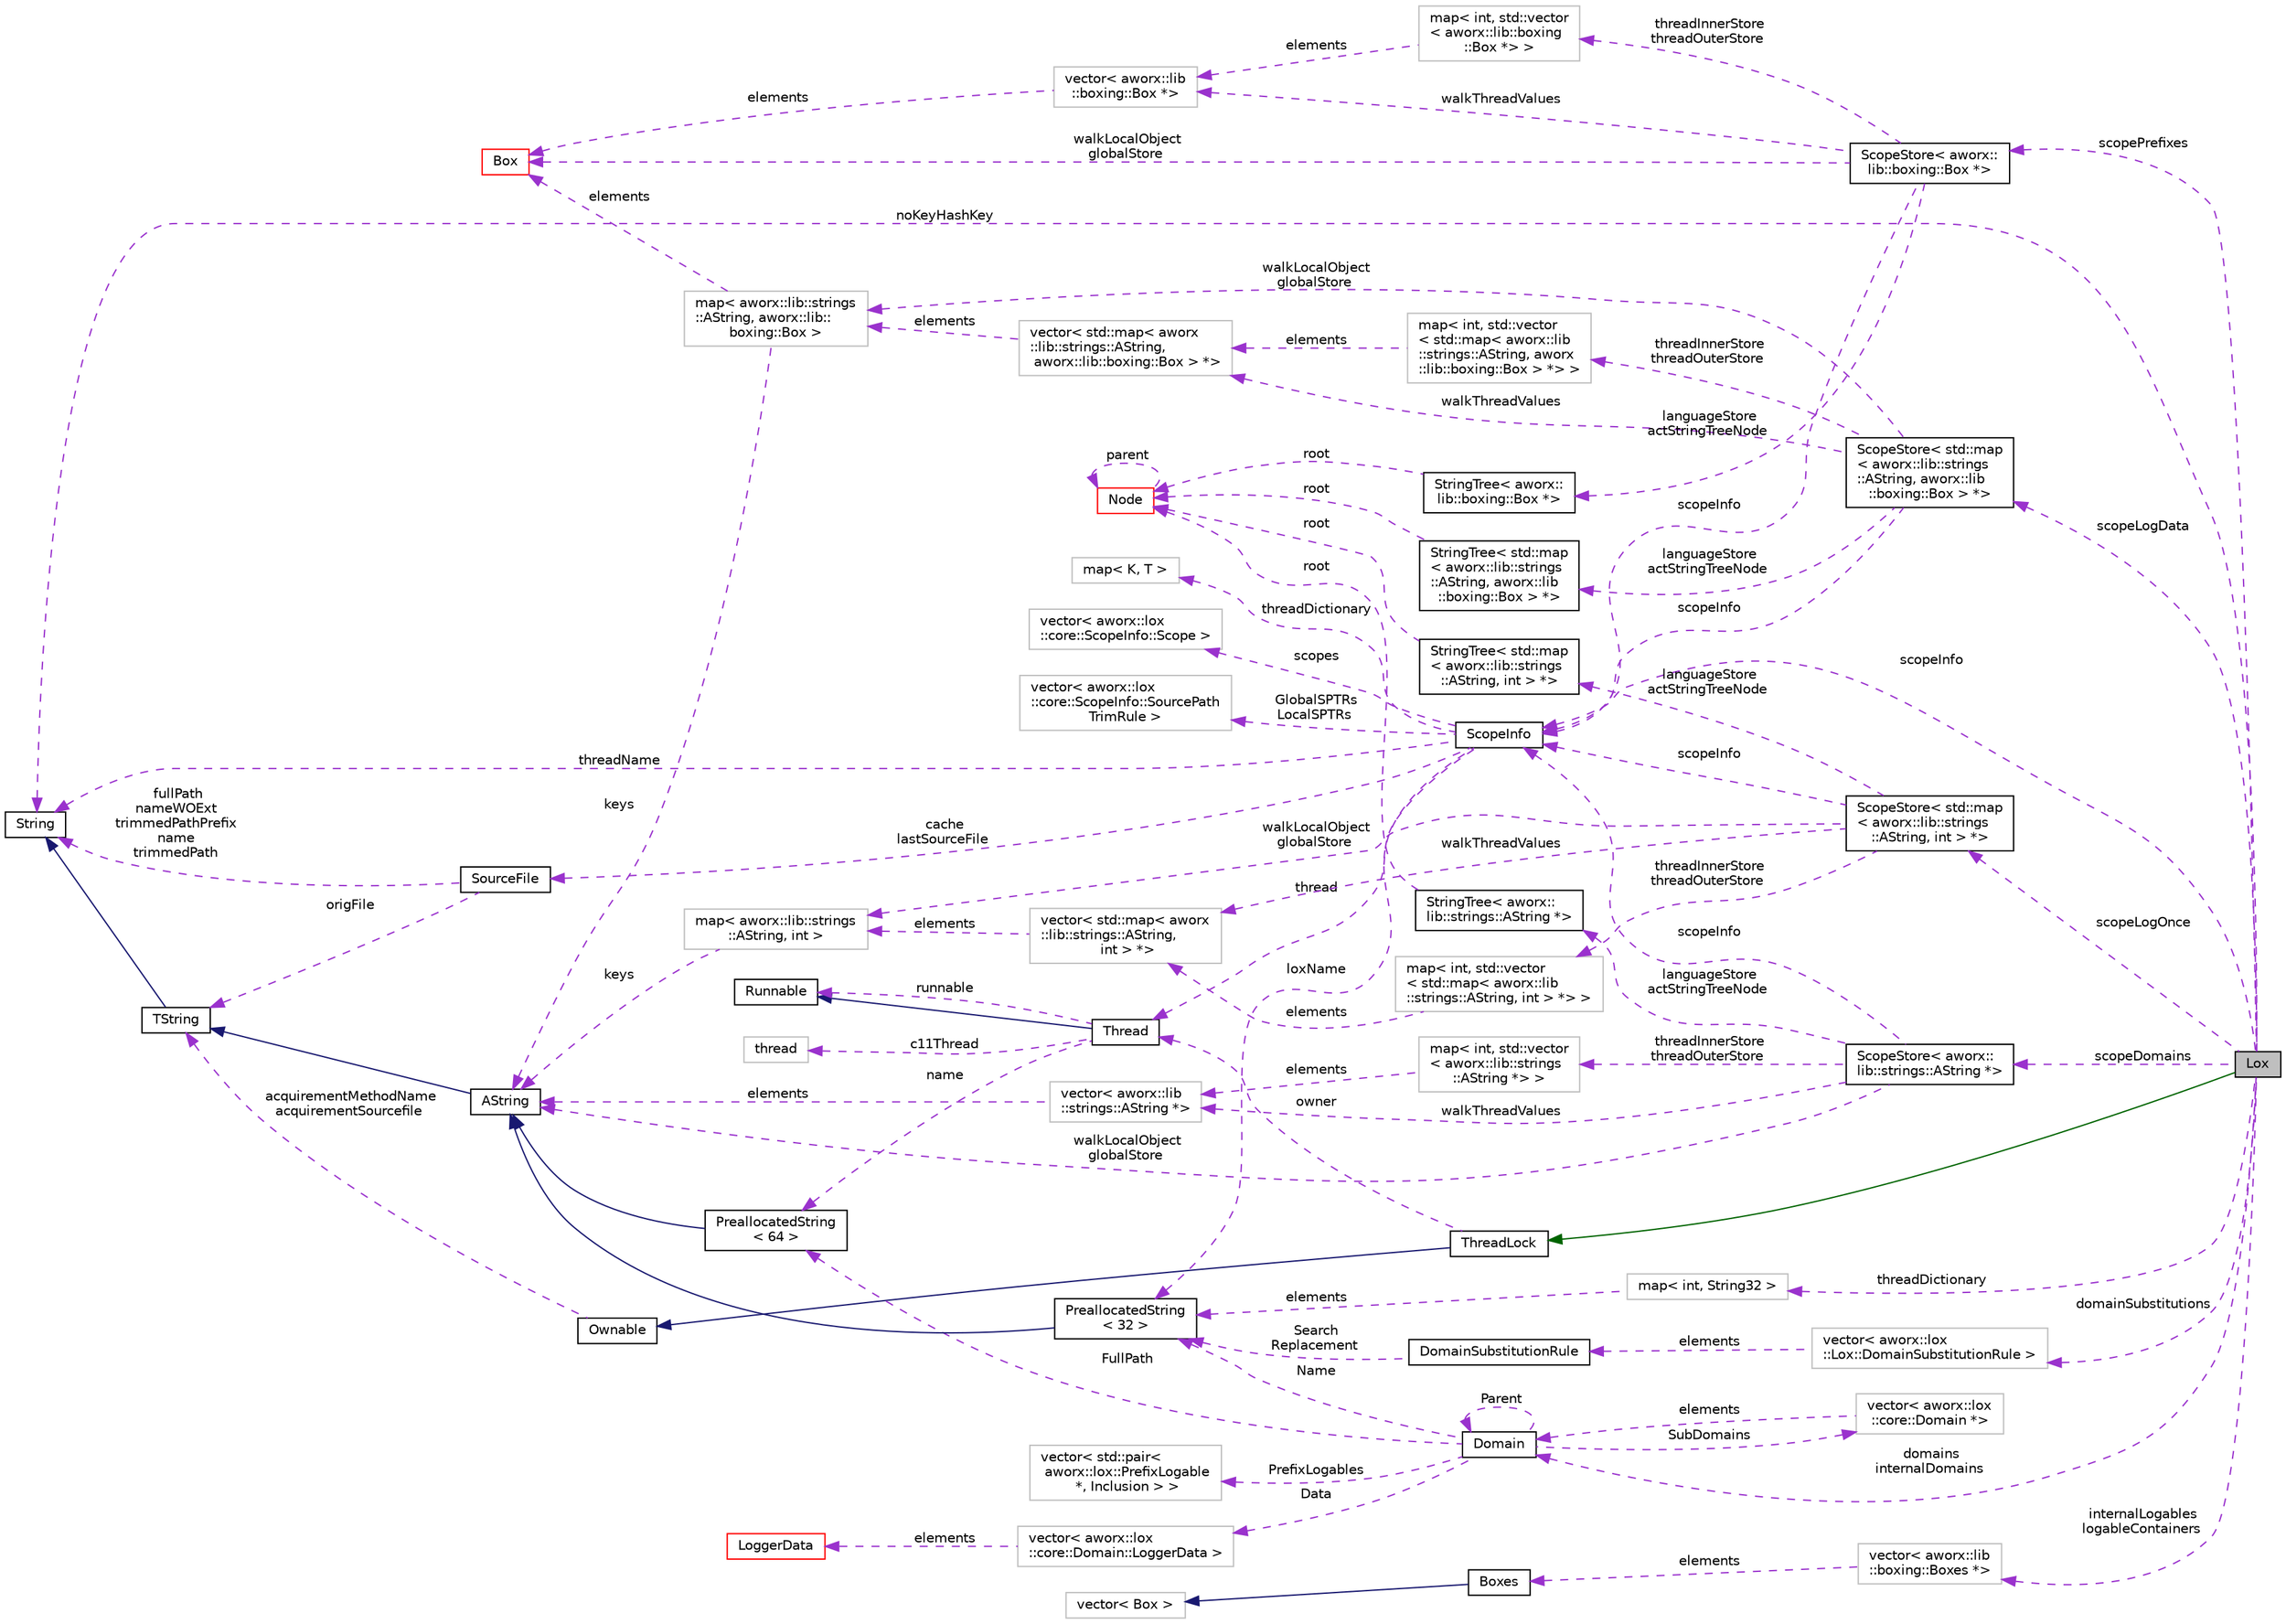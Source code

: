 digraph "Lox"
{
  edge [fontname="Helvetica",fontsize="10",labelfontname="Helvetica",labelfontsize="10"];
  node [fontname="Helvetica",fontsize="10",shape=record];
  rankdir="LR";
  Node3 [label="Lox",height=0.2,width=0.4,color="black", fillcolor="grey75", style="filled", fontcolor="black"];
  Node4 -> Node3 [dir="back",color="darkgreen",fontsize="10",style="solid",fontname="Helvetica"];
  Node4 [label="ThreadLock",height=0.2,width=0.4,color="black", fillcolor="white", style="filled",URL="$classaworx_1_1lib_1_1threads_1_1ThreadLock.html"];
  Node5 -> Node4 [dir="back",color="midnightblue",fontsize="10",style="solid",fontname="Helvetica"];
  Node5 [label="Ownable",height=0.2,width=0.4,color="black", fillcolor="white", style="filled",URL="$classaworx_1_1lib_1_1lang_1_1Ownable.html"];
  Node6 -> Node5 [dir="back",color="darkorchid3",fontsize="10",style="dashed",label=" acquirementMethodName\nacquirementSourcefile" ,fontname="Helvetica"];
  Node6 [label="TString",height=0.2,width=0.4,color="black", fillcolor="white", style="filled",URL="$classaworx_1_1lib_1_1strings_1_1TString.html"];
  Node7 -> Node6 [dir="back",color="midnightblue",fontsize="10",style="solid",fontname="Helvetica"];
  Node7 [label="String",height=0.2,width=0.4,color="black", fillcolor="white", style="filled",URL="$classaworx_1_1lib_1_1strings_1_1String.html"];
  Node8 -> Node4 [dir="back",color="darkorchid3",fontsize="10",style="dashed",label=" owner" ,fontname="Helvetica"];
  Node8 [label="Thread",height=0.2,width=0.4,color="black", fillcolor="white", style="filled",URL="$classaworx_1_1lib_1_1threads_1_1Thread.html"];
  Node9 -> Node8 [dir="back",color="midnightblue",fontsize="10",style="solid",fontname="Helvetica"];
  Node9 [label="Runnable",height=0.2,width=0.4,color="black", fillcolor="white", style="filled",URL="$classaworx_1_1lib_1_1threads_1_1Runnable.html"];
  Node9 -> Node8 [dir="back",color="darkorchid3",fontsize="10",style="dashed",label=" runnable" ,fontname="Helvetica"];
  Node10 -> Node8 [dir="back",color="darkorchid3",fontsize="10",style="dashed",label=" name" ,fontname="Helvetica"];
  Node10 [label="PreallocatedString\l\< 64 \>",height=0.2,width=0.4,color="black", fillcolor="white", style="filled",URL="$classaworx_1_1lib_1_1strings_1_1PreallocatedString.html"];
  Node11 -> Node10 [dir="back",color="midnightblue",fontsize="10",style="solid",fontname="Helvetica"];
  Node11 [label="AString",height=0.2,width=0.4,color="black", fillcolor="white", style="filled",URL="$classaworx_1_1lib_1_1strings_1_1AString.html"];
  Node6 -> Node11 [dir="back",color="midnightblue",fontsize="10",style="solid",fontname="Helvetica"];
  Node12 -> Node8 [dir="back",color="darkorchid3",fontsize="10",style="dashed",label=" c11Thread" ,fontname="Helvetica"];
  Node12 [label="thread",height=0.2,width=0.4,color="grey75", fillcolor="white", style="filled",tooltip="STL class. "];
  Node7 -> Node3 [dir="back",color="darkorchid3",fontsize="10",style="dashed",label=" noKeyHashKey" ,fontname="Helvetica"];
  Node13 -> Node3 [dir="back",color="darkorchid3",fontsize="10",style="dashed",label=" scopeLogData" ,fontname="Helvetica"];
  Node13 [label="ScopeStore\< std::map\l\< aworx::lib::strings\l::AString, aworx::lib\l::boxing::Box \> *\>",height=0.2,width=0.4,color="black", fillcolor="white", style="filled",URL="$classaworx_1_1lox_1_1core_1_1ScopeStore.html"];
  Node14 -> Node13 [dir="back",color="darkorchid3",fontsize="10",style="dashed",label=" scopeInfo" ,fontname="Helvetica"];
  Node14 [label="ScopeInfo",height=0.2,width=0.4,color="black", fillcolor="white", style="filled",URL="$classaworx_1_1lox_1_1core_1_1ScopeInfo.html"];
  Node15 -> Node14 [dir="back",color="darkorchid3",fontsize="10",style="dashed",label=" threadDictionary" ,fontname="Helvetica"];
  Node15 [label="map\< K, T \>",height=0.2,width=0.4,color="grey75", fillcolor="white", style="filled",tooltip="STL class. "];
  Node7 -> Node14 [dir="back",color="darkorchid3",fontsize="10",style="dashed",label=" threadName" ,fontname="Helvetica"];
  Node18 -> Node14 [dir="back",color="darkorchid3",fontsize="10",style="dashed",label=" cache\nlastSourceFile" ,fontname="Helvetica"];
  Node18 [label="SourceFile",height=0.2,width=0.4,color="black", fillcolor="white", style="filled",URL="$structaworx_1_1lox_1_1core_1_1ScopeInfo_1_1SourceFile.html"];
  Node7 -> Node18 [dir="back",color="darkorchid3",fontsize="10",style="dashed",label=" fullPath\nnameWOExt\ntrimmedPathPrefix\nname\ntrimmedPath" ,fontname="Helvetica"];
  Node6 -> Node18 [dir="back",color="darkorchid3",fontsize="10",style="dashed",label=" origFile" ,fontname="Helvetica"];
  Node19 -> Node14 [dir="back",color="darkorchid3",fontsize="10",style="dashed",label=" scopes" ,fontname="Helvetica"];
  Node19 [label="vector\< aworx::lox\l::core::ScopeInfo::Scope \>",height=0.2,width=0.4,color="grey75", fillcolor="white", style="filled"];
  Node22 -> Node14 [dir="back",color="darkorchid3",fontsize="10",style="dashed",label=" GlobalSPTRs\nLocalSPTRs" ,fontname="Helvetica"];
  Node22 [label="vector\< aworx::lox\l::core::ScopeInfo::SourcePath\lTrimRule \>",height=0.2,width=0.4,color="grey75", fillcolor="white", style="filled"];
  Node24 -> Node14 [dir="back",color="darkorchid3",fontsize="10",style="dashed",label=" loxName" ,fontname="Helvetica"];
  Node24 [label="PreallocatedString\l\< 32 \>",height=0.2,width=0.4,color="black", fillcolor="white", style="filled",URL="$classaworx_1_1lib_1_1strings_1_1PreallocatedString.html"];
  Node11 -> Node24 [dir="back",color="midnightblue",fontsize="10",style="solid",fontname="Helvetica"];
  Node8 -> Node14 [dir="back",color="darkorchid3",fontsize="10",style="dashed",label=" thread" ,fontname="Helvetica"];
  Node25 -> Node13 [dir="back",color="darkorchid3",fontsize="10",style="dashed",label=" threadInnerStore\nthreadOuterStore" ,fontname="Helvetica"];
  Node25 [label="map\< int, std::vector\l\< std::map\< aworx::lib\l::strings::AString, aworx\l::lib::boxing::Box \> *\> \>",height=0.2,width=0.4,color="grey75", fillcolor="white", style="filled"];
  Node26 -> Node25 [dir="back",color="darkorchid3",fontsize="10",style="dashed",label=" elements" ,fontname="Helvetica"];
  Node26 [label="vector\< std::map\< aworx\l::lib::strings::AString,\l aworx::lib::boxing::Box \> *\>",height=0.2,width=0.4,color="grey75", fillcolor="white", style="filled"];
  Node27 -> Node26 [dir="back",color="darkorchid3",fontsize="10",style="dashed",label=" elements" ,fontname="Helvetica"];
  Node27 [label="map\< aworx::lib::strings\l::AString, aworx::lib::\lboxing::Box \>",height=0.2,width=0.4,color="grey75", fillcolor="white", style="filled"];
  Node11 -> Node27 [dir="back",color="darkorchid3",fontsize="10",style="dashed",label=" keys" ,fontname="Helvetica"];
  Node28 -> Node27 [dir="back",color="darkorchid3",fontsize="10",style="dashed",label=" elements" ,fontname="Helvetica"];
  Node28 [label="Box",height=0.2,width=0.4,color="red", fillcolor="white", style="filled",URL="$classaworx_1_1lib_1_1boxing_1_1Box.html"];
  Node26 -> Node13 [dir="back",color="darkorchid3",fontsize="10",style="dashed",label=" walkThreadValues" ,fontname="Helvetica"];
  Node27 -> Node13 [dir="back",color="darkorchid3",fontsize="10",style="dashed",label=" walkLocalObject\nglobalStore" ,fontname="Helvetica"];
  Node31 -> Node13 [dir="back",color="darkorchid3",fontsize="10",style="dashed",label=" languageStore\nactStringTreeNode" ,fontname="Helvetica"];
  Node31 [label="StringTree\< std::map\l\< aworx::lib::strings\l::AString, aworx::lib\l::boxing::Box \> *\>",height=0.2,width=0.4,color="black", fillcolor="white", style="filled",URL="$classaworx_1_1lib_1_1util_1_1StringTree.html"];
  Node32 -> Node31 [dir="back",color="darkorchid3",fontsize="10",style="dashed",label=" root" ,fontname="Helvetica"];
  Node32 [label="Node",height=0.2,width=0.4,color="red", fillcolor="white", style="filled",URL="$structaworx_1_1lib_1_1util_1_1StringTree_1_1Node.html"];
  Node32 -> Node32 [dir="back",color="darkorchid3",fontsize="10",style="dashed",label=" parent" ,fontname="Helvetica"];
  Node33 -> Node3 [dir="back",color="darkorchid3",fontsize="10",style="dashed",label=" scopeDomains" ,fontname="Helvetica"];
  Node33 [label="ScopeStore\< aworx::\llib::strings::AString *\>",height=0.2,width=0.4,color="black", fillcolor="white", style="filled",URL="$classaworx_1_1lox_1_1core_1_1ScopeStore.html"];
  Node34 -> Node33 [dir="back",color="darkorchid3",fontsize="10",style="dashed",label=" languageStore\nactStringTreeNode" ,fontname="Helvetica"];
  Node34 [label="StringTree\< aworx::\llib::strings::AString *\>",height=0.2,width=0.4,color="black", fillcolor="white", style="filled",URL="$classaworx_1_1lib_1_1util_1_1StringTree.html"];
  Node32 -> Node34 [dir="back",color="darkorchid3",fontsize="10",style="dashed",label=" root" ,fontname="Helvetica"];
  Node14 -> Node33 [dir="back",color="darkorchid3",fontsize="10",style="dashed",label=" scopeInfo" ,fontname="Helvetica"];
  Node11 -> Node33 [dir="back",color="darkorchid3",fontsize="10",style="dashed",label=" walkLocalObject\nglobalStore" ,fontname="Helvetica"];
  Node35 -> Node33 [dir="back",color="darkorchid3",fontsize="10",style="dashed",label=" walkThreadValues" ,fontname="Helvetica"];
  Node35 [label="vector\< aworx::lib\l::strings::AString *\>",height=0.2,width=0.4,color="grey75", fillcolor="white", style="filled"];
  Node11 -> Node35 [dir="back",color="darkorchid3",fontsize="10",style="dashed",label=" elements" ,fontname="Helvetica"];
  Node36 -> Node33 [dir="back",color="darkorchid3",fontsize="10",style="dashed",label=" threadInnerStore\nthreadOuterStore" ,fontname="Helvetica"];
  Node36 [label="map\< int, std::vector\l\< aworx::lib::strings\l::AString *\> \>",height=0.2,width=0.4,color="grey75", fillcolor="white", style="filled"];
  Node35 -> Node36 [dir="back",color="darkorchid3",fontsize="10",style="dashed",label=" elements" ,fontname="Helvetica"];
  Node14 -> Node3 [dir="back",color="darkorchid3",fontsize="10",style="dashed",label=" scopeInfo" ,fontname="Helvetica"];
  Node37 -> Node3 [dir="back",color="darkorchid3",fontsize="10",style="dashed",label=" scopePrefixes" ,fontname="Helvetica"];
  Node37 [label="ScopeStore\< aworx::\llib::boxing::Box *\>",height=0.2,width=0.4,color="black", fillcolor="white", style="filled",URL="$classaworx_1_1lox_1_1core_1_1ScopeStore.html"];
  Node38 -> Node37 [dir="back",color="darkorchid3",fontsize="10",style="dashed",label=" languageStore\nactStringTreeNode" ,fontname="Helvetica"];
  Node38 [label="StringTree\< aworx::\llib::boxing::Box *\>",height=0.2,width=0.4,color="black", fillcolor="white", style="filled",URL="$classaworx_1_1lib_1_1util_1_1StringTree.html"];
  Node32 -> Node38 [dir="back",color="darkorchid3",fontsize="10",style="dashed",label=" root" ,fontname="Helvetica"];
  Node14 -> Node37 [dir="back",color="darkorchid3",fontsize="10",style="dashed",label=" scopeInfo" ,fontname="Helvetica"];
  Node39 -> Node37 [dir="back",color="darkorchid3",fontsize="10",style="dashed",label=" walkThreadValues" ,fontname="Helvetica"];
  Node39 [label="vector\< aworx::lib\l::boxing::Box *\>",height=0.2,width=0.4,color="grey75", fillcolor="white", style="filled"];
  Node28 -> Node39 [dir="back",color="darkorchid3",fontsize="10",style="dashed",label=" elements" ,fontname="Helvetica"];
  Node28 -> Node37 [dir="back",color="darkorchid3",fontsize="10",style="dashed",label=" walkLocalObject\nglobalStore" ,fontname="Helvetica"];
  Node40 -> Node37 [dir="back",color="darkorchid3",fontsize="10",style="dashed",label=" threadInnerStore\nthreadOuterStore" ,fontname="Helvetica"];
  Node40 [label="map\< int, std::vector\l\< aworx::lib::boxing\l::Box *\> \>",height=0.2,width=0.4,color="grey75", fillcolor="white", style="filled"];
  Node39 -> Node40 [dir="back",color="darkorchid3",fontsize="10",style="dashed",label=" elements" ,fontname="Helvetica"];
  Node41 -> Node3 [dir="back",color="darkorchid3",fontsize="10",style="dashed",label=" threadDictionary" ,fontname="Helvetica"];
  Node41 [label="map\< int, String32 \>",height=0.2,width=0.4,color="grey75", fillcolor="white", style="filled"];
  Node24 -> Node41 [dir="back",color="darkorchid3",fontsize="10",style="dashed",label=" elements" ,fontname="Helvetica"];
  Node42 -> Node3 [dir="back",color="darkorchid3",fontsize="10",style="dashed",label=" domainSubstitutions" ,fontname="Helvetica"];
  Node42 [label="vector\< aworx::lox\l::Lox::DomainSubstitutionRule \>",height=0.2,width=0.4,color="grey75", fillcolor="white", style="filled"];
  Node43 -> Node42 [dir="back",color="darkorchid3",fontsize="10",style="dashed",label=" elements" ,fontname="Helvetica"];
  Node43 [label="DomainSubstitutionRule",height=0.2,width=0.4,color="black", fillcolor="white", style="filled",URL="$structaworx_1_1lox_1_1Lox_1_1DomainSubstitutionRule.html"];
  Node24 -> Node43 [dir="back",color="darkorchid3",fontsize="10",style="dashed",label=" Search\nReplacement" ,fontname="Helvetica"];
  Node44 -> Node3 [dir="back",color="darkorchid3",fontsize="10",style="dashed",label=" scopeLogOnce" ,fontname="Helvetica"];
  Node44 [label="ScopeStore\< std::map\l\< aworx::lib::strings\l::AString, int \> *\>",height=0.2,width=0.4,color="black", fillcolor="white", style="filled",URL="$classaworx_1_1lox_1_1core_1_1ScopeStore.html"];
  Node45 -> Node44 [dir="back",color="darkorchid3",fontsize="10",style="dashed",label=" threadInnerStore\nthreadOuterStore" ,fontname="Helvetica"];
  Node45 [label="map\< int, std::vector\l\< std::map\< aworx::lib\l::strings::AString, int \> *\> \>",height=0.2,width=0.4,color="grey75", fillcolor="white", style="filled"];
  Node46 -> Node45 [dir="back",color="darkorchid3",fontsize="10",style="dashed",label=" elements" ,fontname="Helvetica"];
  Node46 [label="vector\< std::map\< aworx\l::lib::strings::AString,\l int \> *\>",height=0.2,width=0.4,color="grey75", fillcolor="white", style="filled"];
  Node47 -> Node46 [dir="back",color="darkorchid3",fontsize="10",style="dashed",label=" elements" ,fontname="Helvetica"];
  Node47 [label="map\< aworx::lib::strings\l::AString, int \>",height=0.2,width=0.4,color="grey75", fillcolor="white", style="filled"];
  Node11 -> Node47 [dir="back",color="darkorchid3",fontsize="10",style="dashed",label=" keys" ,fontname="Helvetica"];
  Node14 -> Node44 [dir="back",color="darkorchid3",fontsize="10",style="dashed",label=" scopeInfo" ,fontname="Helvetica"];
  Node48 -> Node44 [dir="back",color="darkorchid3",fontsize="10",style="dashed",label=" languageStore\nactStringTreeNode" ,fontname="Helvetica"];
  Node48 [label="StringTree\< std::map\l\< aworx::lib::strings\l::AString, int \> *\>",height=0.2,width=0.4,color="black", fillcolor="white", style="filled",URL="$classaworx_1_1lib_1_1util_1_1StringTree.html"];
  Node32 -> Node48 [dir="back",color="darkorchid3",fontsize="10",style="dashed",label=" root" ,fontname="Helvetica"];
  Node47 -> Node44 [dir="back",color="darkorchid3",fontsize="10",style="dashed",label=" walkLocalObject\nglobalStore" ,fontname="Helvetica"];
  Node46 -> Node44 [dir="back",color="darkorchid3",fontsize="10",style="dashed",label=" walkThreadValues" ,fontname="Helvetica"];
  Node49 -> Node3 [dir="back",color="darkorchid3",fontsize="10",style="dashed",label=" internalLogables\nlogableContainers" ,fontname="Helvetica"];
  Node49 [label="vector\< aworx::lib\l::boxing::Boxes *\>",height=0.2,width=0.4,color="grey75", fillcolor="white", style="filled"];
  Node50 -> Node49 [dir="back",color="darkorchid3",fontsize="10",style="dashed",label=" elements" ,fontname="Helvetica"];
  Node50 [label="Boxes",height=0.2,width=0.4,color="black", fillcolor="white", style="filled",URL="$classaworx_1_1lib_1_1boxing_1_1Boxes.html"];
  Node51 -> Node50 [dir="back",color="midnightblue",fontsize="10",style="solid",fontname="Helvetica"];
  Node51 [label="vector\< Box \>",height=0.2,width=0.4,color="grey75", fillcolor="white", style="filled",tooltip="STL class. "];
  Node52 -> Node3 [dir="back",color="darkorchid3",fontsize="10",style="dashed",label=" domains\ninternalDomains" ,fontname="Helvetica"];
  Node52 [label="Domain",height=0.2,width=0.4,color="black", fillcolor="white", style="filled",URL="$classaworx_1_1lox_1_1core_1_1Domain.html"];
  Node10 -> Node52 [dir="back",color="darkorchid3",fontsize="10",style="dashed",label=" FullPath" ,fontname="Helvetica"];
  Node53 -> Node52 [dir="back",color="darkorchid3",fontsize="10",style="dashed",label=" Data" ,fontname="Helvetica"];
  Node53 [label="vector\< aworx::lox\l::core::Domain::LoggerData \>",height=0.2,width=0.4,color="grey75", fillcolor="white", style="filled"];
  Node54 -> Node53 [dir="back",color="darkorchid3",fontsize="10",style="dashed",label=" elements" ,fontname="Helvetica"];
  Node54 [label="LoggerData",height=0.2,width=0.4,color="red", fillcolor="white", style="filled",URL="$structaworx_1_1lox_1_1core_1_1Domain_1_1LoggerData.html"];
  Node24 -> Node52 [dir="back",color="darkorchid3",fontsize="10",style="dashed",label=" Name" ,fontname="Helvetica"];
  Node59 -> Node52 [dir="back",color="darkorchid3",fontsize="10",style="dashed",label=" SubDomains" ,fontname="Helvetica"];
  Node59 [label="vector\< aworx::lox\l::core::Domain *\>",height=0.2,width=0.4,color="grey75", fillcolor="white", style="filled"];
  Node52 -> Node59 [dir="back",color="darkorchid3",fontsize="10",style="dashed",label=" elements" ,fontname="Helvetica"];
  Node60 -> Node52 [dir="back",color="darkorchid3",fontsize="10",style="dashed",label=" PrefixLogables" ,fontname="Helvetica"];
  Node60 [label="vector\< std::pair\<\l aworx::lox::PrefixLogable\l *, Inclusion \> \>",height=0.2,width=0.4,color="grey75", fillcolor="white", style="filled"];
  Node52 -> Node52 [dir="back",color="darkorchid3",fontsize="10",style="dashed",label=" Parent" ,fontname="Helvetica"];
}
